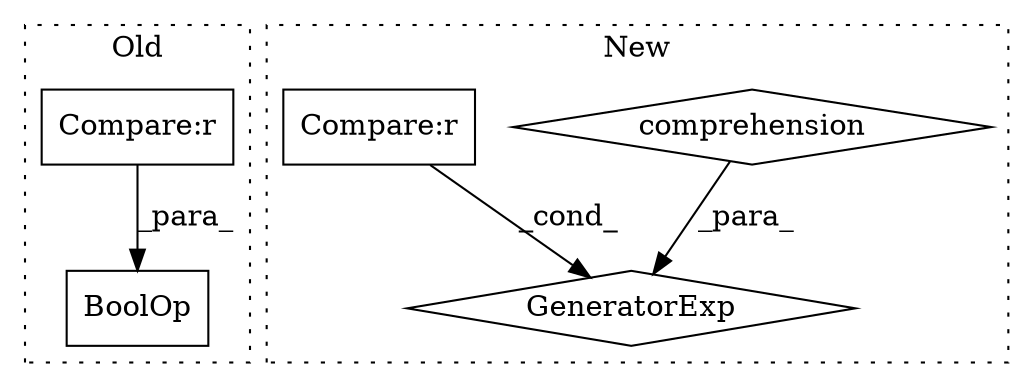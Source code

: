digraph G {
subgraph cluster0 {
1 [label="BoolOp" a="72" s="28027" l="56" shape="box"];
4 [label="Compare:r" a="40" s="28027" l="26" shape="box"];
label = "Old";
style="dotted";
}
subgraph cluster1 {
2 [label="GeneratorExp" a="55" s="30422" l="3" shape="diamond"];
3 [label="comprehension" a="45" s="30443" l="3" shape="diamond"];
5 [label="Compare:r" a="40" s="30422" l="20" shape="box"];
label = "New";
style="dotted";
}
3 -> 2 [label="_para_"];
4 -> 1 [label="_para_"];
5 -> 2 [label="_cond_"];
}